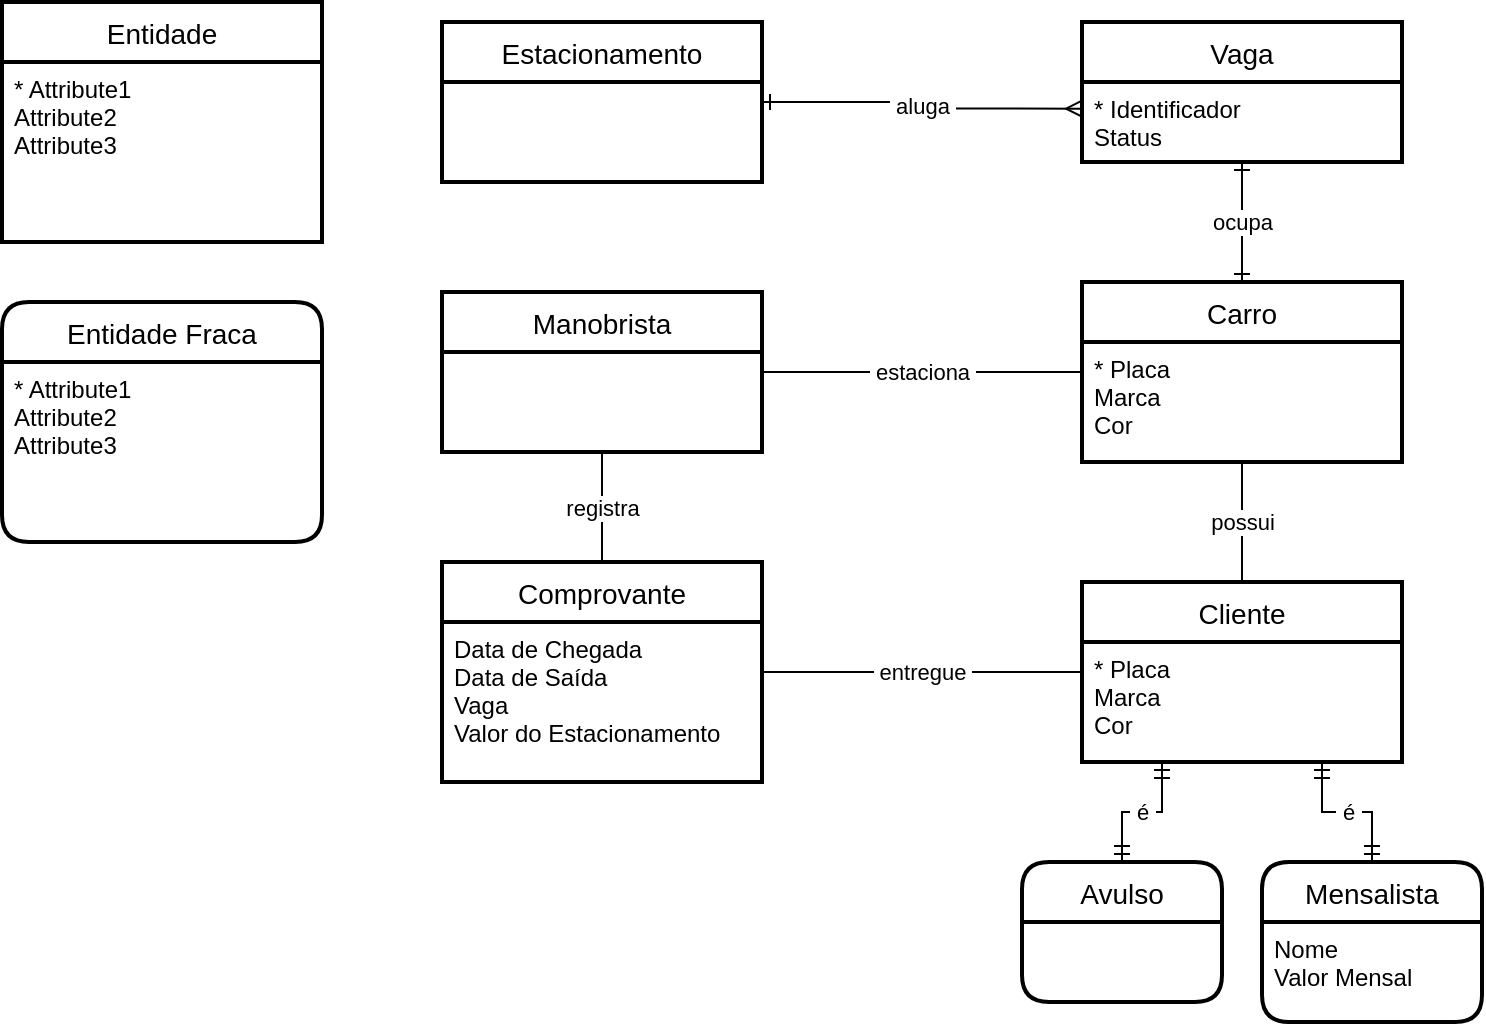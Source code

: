 <mxfile version="15.2.9" type="github">
  <diagram id="R2lEEEUBdFMjLlhIrx00" name="Page-1">
    <mxGraphModel dx="781" dy="373" grid="1" gridSize="10" guides="1" tooltips="1" connect="1" arrows="1" fold="1" page="1" pageScale="1" pageWidth="850" pageHeight="1100" math="0" shadow="0" extFonts="Permanent Marker^https://fonts.googleapis.com/css?family=Permanent+Marker">
      <root>
        <mxCell id="0" />
        <mxCell id="1" parent="0" />
        <mxCell id="DRpHCGu0aHwwigbvsTkq-1" value="Entidade Fraca" style="swimlane;childLayout=stackLayout;horizontal=1;startSize=30;horizontalStack=0;rounded=1;fontSize=14;fontStyle=0;strokeWidth=2;resizeParent=0;resizeLast=1;shadow=0;dashed=0;align=center;" vertex="1" parent="1">
          <mxGeometry x="50" y="160" width="160" height="120" as="geometry" />
        </mxCell>
        <mxCell id="DRpHCGu0aHwwigbvsTkq-2" value="* Attribute1&#xa;Attribute2&#xa;Attribute3" style="align=left;strokeColor=none;fillColor=none;spacingLeft=4;fontSize=12;verticalAlign=top;resizable=0;rotatable=0;part=1;" vertex="1" parent="DRpHCGu0aHwwigbvsTkq-1">
          <mxGeometry y="30" width="160" height="90" as="geometry" />
        </mxCell>
        <mxCell id="DRpHCGu0aHwwigbvsTkq-6" value="Entidade" style="swimlane;childLayout=stackLayout;horizontal=1;startSize=30;horizontalStack=0;rounded=0;fontSize=14;fontStyle=0;strokeWidth=2;resizeParent=0;resizeLast=1;shadow=0;dashed=0;align=center;" vertex="1" parent="1">
          <mxGeometry x="50" y="10" width="160" height="120" as="geometry" />
        </mxCell>
        <mxCell id="DRpHCGu0aHwwigbvsTkq-7" value="* Attribute1&#xa;Attribute2&#xa;Attribute3" style="align=left;strokeColor=none;fillColor=none;spacingLeft=4;fontSize=12;verticalAlign=top;resizable=0;rotatable=0;part=1;" vertex="1" parent="DRpHCGu0aHwwigbvsTkq-6">
          <mxGeometry y="30" width="160" height="90" as="geometry" />
        </mxCell>
        <mxCell id="DRpHCGu0aHwwigbvsTkq-12" value="&amp;nbsp;aluga&amp;nbsp;" style="edgeStyle=orthogonalEdgeStyle;rounded=0;orthogonalLoop=1;jettySize=auto;html=1;entryX=0;entryY=0.333;entryDx=0;entryDy=0;entryPerimeter=0;startArrow=ERone;startFill=0;endArrow=ERmany;endFill=0;" edge="1" parent="1" source="DRpHCGu0aHwwigbvsTkq-8" target="DRpHCGu0aHwwigbvsTkq-11">
          <mxGeometry relative="1" as="geometry" />
        </mxCell>
        <mxCell id="DRpHCGu0aHwwigbvsTkq-8" value="Estacionamento" style="swimlane;childLayout=stackLayout;horizontal=1;startSize=30;horizontalStack=0;rounded=0;fontSize=14;fontStyle=0;strokeWidth=2;resizeParent=0;resizeLast=1;shadow=0;dashed=0;align=center;" vertex="1" parent="1">
          <mxGeometry x="270" y="20" width="160" height="80" as="geometry">
            <mxRectangle x="320" y="30" width="130" height="30" as="alternateBounds" />
          </mxGeometry>
        </mxCell>
        <mxCell id="DRpHCGu0aHwwigbvsTkq-10" value="Vaga" style="swimlane;childLayout=stackLayout;horizontal=1;startSize=30;horizontalStack=0;rounded=0;fontSize=14;fontStyle=0;strokeWidth=2;resizeParent=0;resizeLast=1;shadow=0;dashed=0;align=center;" vertex="1" parent="1">
          <mxGeometry x="590" y="20" width="160" height="70" as="geometry" />
        </mxCell>
        <mxCell id="DRpHCGu0aHwwigbvsTkq-11" value="* Identificador&#xa;Status" style="align=left;strokeColor=none;fillColor=none;spacingLeft=4;fontSize=12;verticalAlign=top;resizable=0;rotatable=0;part=1;" vertex="1" parent="DRpHCGu0aHwwigbvsTkq-10">
          <mxGeometry y="30" width="160" height="40" as="geometry" />
        </mxCell>
        <mxCell id="DRpHCGu0aHwwigbvsTkq-14" value="&amp;nbsp;ocupa&amp;nbsp;" style="edgeStyle=orthogonalEdgeStyle;rounded=0;orthogonalLoop=1;jettySize=auto;html=1;entryX=0.5;entryY=1;entryDx=0;entryDy=0;startArrow=ERone;startFill=0;endArrow=ERone;endFill=0;exitX=0.5;exitY=0;exitDx=0;exitDy=0;" edge="1" parent="1" source="DRpHCGu0aHwwigbvsTkq-16" target="DRpHCGu0aHwwigbvsTkq-11">
          <mxGeometry relative="1" as="geometry">
            <mxPoint x="670" y="250" as="sourcePoint" />
          </mxGeometry>
        </mxCell>
        <mxCell id="DRpHCGu0aHwwigbvsTkq-16" value="Carro" style="swimlane;childLayout=stackLayout;horizontal=1;startSize=30;horizontalStack=0;rounded=0;fontSize=14;fontStyle=0;strokeWidth=2;resizeParent=0;resizeLast=1;shadow=0;dashed=0;align=center;" vertex="1" parent="1">
          <mxGeometry x="590" y="150" width="160" height="90" as="geometry" />
        </mxCell>
        <mxCell id="DRpHCGu0aHwwigbvsTkq-17" value="* Placa&#xa;Marca&#xa;Cor" style="align=left;strokeColor=none;fillColor=none;spacingLeft=4;fontSize=12;verticalAlign=top;resizable=0;rotatable=0;part=1;" vertex="1" parent="DRpHCGu0aHwwigbvsTkq-16">
          <mxGeometry y="30" width="160" height="60" as="geometry" />
        </mxCell>
        <mxCell id="DRpHCGu0aHwwigbvsTkq-26" value="possui" style="edgeStyle=orthogonalEdgeStyle;rounded=0;orthogonalLoop=1;jettySize=auto;html=1;entryX=0.5;entryY=1;entryDx=0;entryDy=0;startArrow=none;startFill=0;endArrow=none;endFill=0;" edge="1" parent="1" source="DRpHCGu0aHwwigbvsTkq-18" target="DRpHCGu0aHwwigbvsTkq-17">
          <mxGeometry relative="1" as="geometry" />
        </mxCell>
        <mxCell id="DRpHCGu0aHwwigbvsTkq-18" value="Cliente" style="swimlane;childLayout=stackLayout;horizontal=1;startSize=30;horizontalStack=0;rounded=0;fontSize=14;fontStyle=0;strokeWidth=2;resizeParent=0;resizeLast=1;shadow=0;dashed=0;align=center;" vertex="1" parent="1">
          <mxGeometry x="590" y="300" width="160" height="90" as="geometry" />
        </mxCell>
        <mxCell id="DRpHCGu0aHwwigbvsTkq-19" value="* Placa&#xa;Marca&#xa;Cor" style="align=left;strokeColor=none;fillColor=none;spacingLeft=4;fontSize=12;verticalAlign=top;resizable=0;rotatable=0;part=1;" vertex="1" parent="DRpHCGu0aHwwigbvsTkq-18">
          <mxGeometry y="30" width="160" height="60" as="geometry" />
        </mxCell>
        <mxCell id="DRpHCGu0aHwwigbvsTkq-25" value="&amp;nbsp;é&amp;nbsp;" style="edgeStyle=orthogonalEdgeStyle;rounded=0;orthogonalLoop=1;jettySize=auto;html=1;entryX=0.25;entryY=1;entryDx=0;entryDy=0;startArrow=ERmandOne;startFill=0;endArrow=ERmandOne;endFill=0;" edge="1" parent="1" source="DRpHCGu0aHwwigbvsTkq-20" target="DRpHCGu0aHwwigbvsTkq-19">
          <mxGeometry relative="1" as="geometry" />
        </mxCell>
        <mxCell id="DRpHCGu0aHwwigbvsTkq-20" value="Avulso" style="swimlane;childLayout=stackLayout;horizontal=1;startSize=30;horizontalStack=0;rounded=1;fontSize=14;fontStyle=0;strokeWidth=2;resizeParent=0;resizeLast=1;shadow=0;dashed=0;align=center;" vertex="1" parent="1">
          <mxGeometry x="560" y="440" width="100" height="70" as="geometry" />
        </mxCell>
        <mxCell id="DRpHCGu0aHwwigbvsTkq-24" value="&amp;nbsp;é&amp;nbsp;" style="edgeStyle=orthogonalEdgeStyle;rounded=0;orthogonalLoop=1;jettySize=auto;html=1;entryX=0.75;entryY=1;entryDx=0;entryDy=0;startArrow=ERmandOne;startFill=0;endArrow=ERmandOne;endFill=0;" edge="1" parent="1" source="DRpHCGu0aHwwigbvsTkq-22" target="DRpHCGu0aHwwigbvsTkq-19">
          <mxGeometry relative="1" as="geometry" />
        </mxCell>
        <mxCell id="DRpHCGu0aHwwigbvsTkq-22" value="Mensalista" style="swimlane;childLayout=stackLayout;horizontal=1;startSize=30;horizontalStack=0;rounded=1;fontSize=14;fontStyle=0;strokeWidth=2;resizeParent=0;resizeLast=1;shadow=0;dashed=0;align=center;" vertex="1" parent="1">
          <mxGeometry x="680" y="440" width="110" height="80" as="geometry" />
        </mxCell>
        <mxCell id="DRpHCGu0aHwwigbvsTkq-23" value="Nome&#xa;Valor Mensal" style="align=left;strokeColor=none;fillColor=none;spacingLeft=4;fontSize=12;verticalAlign=top;resizable=0;rotatable=0;part=1;" vertex="1" parent="DRpHCGu0aHwwigbvsTkq-22">
          <mxGeometry y="30" width="110" height="50" as="geometry" />
        </mxCell>
        <mxCell id="DRpHCGu0aHwwigbvsTkq-29" value="&amp;nbsp;estaciona&amp;nbsp;" style="edgeStyle=orthogonalEdgeStyle;rounded=0;orthogonalLoop=1;jettySize=auto;html=1;entryX=0;entryY=0.5;entryDx=0;entryDy=0;startArrow=none;startFill=0;endArrow=none;endFill=0;" edge="1" parent="1" source="DRpHCGu0aHwwigbvsTkq-28" target="DRpHCGu0aHwwigbvsTkq-16">
          <mxGeometry relative="1" as="geometry" />
        </mxCell>
        <mxCell id="DRpHCGu0aHwwigbvsTkq-28" value="Manobrista" style="swimlane;childLayout=stackLayout;horizontal=1;startSize=30;horizontalStack=0;rounded=0;fontSize=14;fontStyle=0;strokeWidth=2;resizeParent=0;resizeLast=1;shadow=0;dashed=0;align=center;" vertex="1" parent="1">
          <mxGeometry x="270" y="155" width="160" height="80" as="geometry">
            <mxRectangle x="320" y="30" width="130" height="30" as="alternateBounds" />
          </mxGeometry>
        </mxCell>
        <mxCell id="DRpHCGu0aHwwigbvsTkq-33" value="&amp;nbsp;entregue&amp;nbsp;" style="edgeStyle=orthogonalEdgeStyle;rounded=0;orthogonalLoop=1;jettySize=auto;html=1;entryX=0;entryY=0.25;entryDx=0;entryDy=0;startArrow=none;startFill=0;endArrow=none;endFill=0;" edge="1" parent="1" source="DRpHCGu0aHwwigbvsTkq-31" target="DRpHCGu0aHwwigbvsTkq-19">
          <mxGeometry relative="1" as="geometry" />
        </mxCell>
        <mxCell id="DRpHCGu0aHwwigbvsTkq-34" value="&amp;nbsp;registra&amp;nbsp;" style="edgeStyle=orthogonalEdgeStyle;rounded=0;orthogonalLoop=1;jettySize=auto;html=1;entryX=0.5;entryY=1;entryDx=0;entryDy=0;startArrow=none;startFill=0;endArrow=none;endFill=0;" edge="1" parent="1" source="DRpHCGu0aHwwigbvsTkq-31" target="DRpHCGu0aHwwigbvsTkq-28">
          <mxGeometry relative="1" as="geometry" />
        </mxCell>
        <mxCell id="DRpHCGu0aHwwigbvsTkq-31" value="Comprovante" style="swimlane;childLayout=stackLayout;horizontal=1;startSize=30;horizontalStack=0;rounded=0;fontSize=14;fontStyle=0;strokeWidth=2;resizeParent=0;resizeLast=1;shadow=0;dashed=0;align=center;" vertex="1" parent="1">
          <mxGeometry x="270" y="290" width="160" height="110" as="geometry" />
        </mxCell>
        <mxCell id="DRpHCGu0aHwwigbvsTkq-32" value="Data de Chegada&#xa;Data de Saída&#xa;Vaga&#xa;Valor do Estacionamento" style="align=left;strokeColor=none;fillColor=none;spacingLeft=4;fontSize=12;verticalAlign=top;resizable=0;rotatable=0;part=1;" vertex="1" parent="DRpHCGu0aHwwigbvsTkq-31">
          <mxGeometry y="30" width="160" height="80" as="geometry" />
        </mxCell>
      </root>
    </mxGraphModel>
  </diagram>
</mxfile>
